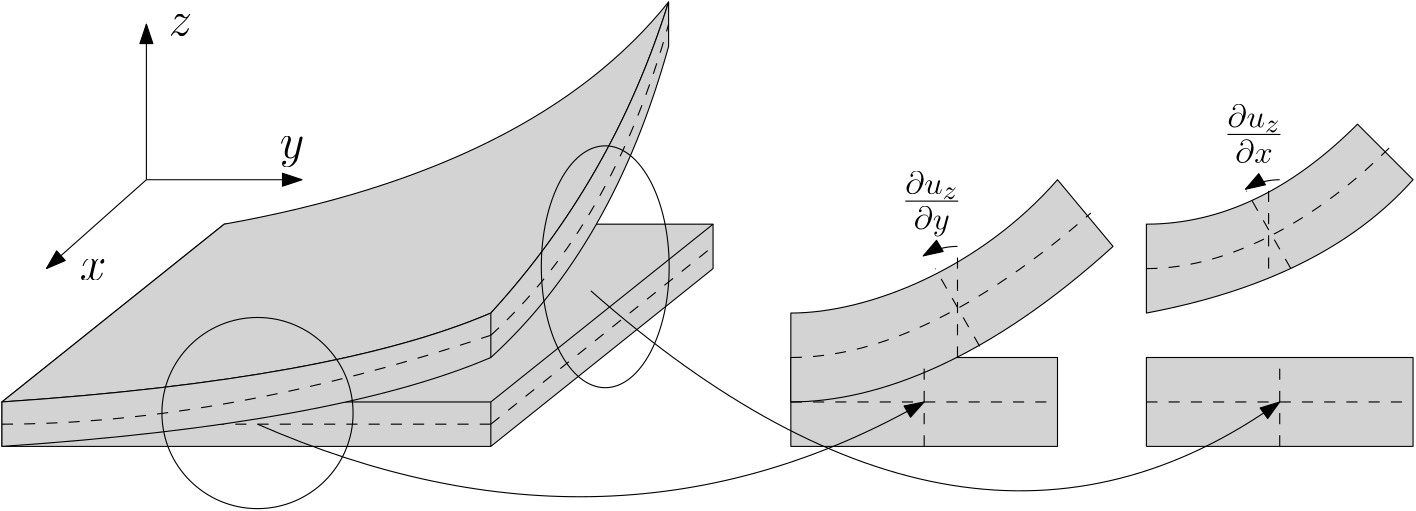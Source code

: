 <?xml version="1.0"?>
<!DOCTYPE ipe SYSTEM "ipe.dtd">
<ipe version="70206" creator="Ipe 7.2.9">
<info created="D:20180330180045" modified="D:20200319141158"/>
<ipestyle name="basic">
<symbol name="arrow/arc(spx)">
<path stroke="sym-stroke" fill="sym-stroke" pen="sym-pen">
0 0 m
-1 0.333 l
-1 -0.333 l
h
</path>
</symbol>
<symbol name="arrow/farc(spx)">
<path stroke="sym-stroke" fill="white" pen="sym-pen">
0 0 m
-1 0.333 l
-1 -0.333 l
h
</path>
</symbol>
<symbol name="arrow/ptarc(spx)">
<path stroke="sym-stroke" fill="sym-stroke" pen="sym-pen">
0 0 m
-1 0.333 l
-0.8 0 l
-1 -0.333 l
h
</path>
</symbol>
<symbol name="arrow/fptarc(spx)">
<path stroke="sym-stroke" fill="white" pen="sym-pen">
0 0 m
-1 0.333 l
-0.8 0 l
-1 -0.333 l
h
</path>
</symbol>
<symbol name="mark/circle(sx)" transformations="translations">
<path fill="sym-stroke">
0.6 0 0 0.6 0 0 e
0.4 0 0 0.4 0 0 e
</path>
</symbol>
<symbol name="mark/disk(sx)" transformations="translations">
<path fill="sym-stroke">
0.6 0 0 0.6 0 0 e
</path>
</symbol>
<symbol name="mark/fdisk(sfx)" transformations="translations">
<group>
<path fill="sym-fill">
0.5 0 0 0.5 0 0 e
</path>
<path fill="sym-stroke" fillrule="eofill">
0.6 0 0 0.6 0 0 e
0.4 0 0 0.4 0 0 e
</path>
</group>
</symbol>
<symbol name="mark/box(sx)" transformations="translations">
<path fill="sym-stroke" fillrule="eofill">
-0.6 -0.6 m
0.6 -0.6 l
0.6 0.6 l
-0.6 0.6 l
h
-0.4 -0.4 m
0.4 -0.4 l
0.4 0.4 l
-0.4 0.4 l
h
</path>
</symbol>
<symbol name="mark/square(sx)" transformations="translations">
<path fill="sym-stroke">
-0.6 -0.6 m
0.6 -0.6 l
0.6 0.6 l
-0.6 0.6 l
h
</path>
</symbol>
<symbol name="mark/fsquare(sfx)" transformations="translations">
<group>
<path fill="sym-fill">
-0.5 -0.5 m
0.5 -0.5 l
0.5 0.5 l
-0.5 0.5 l
h
</path>
<path fill="sym-stroke" fillrule="eofill">
-0.6 -0.6 m
0.6 -0.6 l
0.6 0.6 l
-0.6 0.6 l
h
-0.4 -0.4 m
0.4 -0.4 l
0.4 0.4 l
-0.4 0.4 l
h
</path>
</group>
</symbol>
<symbol name="mark/cross(sx)" transformations="translations">
<group>
<path fill="sym-stroke">
-0.43 -0.57 m
0.57 0.43 l
0.43 0.57 l
-0.57 -0.43 l
h
</path>
<path fill="sym-stroke">
-0.43 0.57 m
0.57 -0.43 l
0.43 -0.57 l
-0.57 0.43 l
h
</path>
</group>
</symbol>
<symbol name="arrow/fnormal(spx)">
<path stroke="sym-stroke" fill="white" pen="sym-pen">
0 0 m
-1 0.333 l
-1 -0.333 l
h
</path>
</symbol>
<symbol name="arrow/pointed(spx)">
<path stroke="sym-stroke" fill="sym-stroke" pen="sym-pen">
0 0 m
-1 0.333 l
-0.8 0 l
-1 -0.333 l
h
</path>
</symbol>
<symbol name="arrow/fpointed(spx)">
<path stroke="sym-stroke" fill="white" pen="sym-pen">
0 0 m
-1 0.333 l
-0.8 0 l
-1 -0.333 l
h
</path>
</symbol>
<symbol name="arrow/linear(spx)">
<path stroke="sym-stroke" pen="sym-pen">
-1 0.333 m
0 0 l
-1 -0.333 l
</path>
</symbol>
<symbol name="arrow/fdouble(spx)">
<path stroke="sym-stroke" fill="white" pen="sym-pen">
0 0 m
-1 0.333 l
-1 -0.333 l
h
-1 0 m
-2 0.333 l
-2 -0.333 l
h
</path>
</symbol>
<symbol name="arrow/double(spx)">
<path stroke="sym-stroke" fill="sym-stroke" pen="sym-pen">
0 0 m
-1 0.333 l
-1 -0.333 l
h
-1 0 m
-2 0.333 l
-2 -0.333 l
h
</path>
</symbol>
<pen name="heavier" value="0.8"/>
<pen name="fat" value="1.2"/>
<pen name="ultrafat" value="2"/>
<symbolsize name="large" value="5"/>
<symbolsize name="small" value="2"/>
<symbolsize name="tiny" value="1.1"/>
<arrowsize name="large" value="10"/>
<arrowsize name="small" value="5"/>
<arrowsize name="tiny" value="3"/>
<color name="red" value="1 0 0"/>
<color name="green" value="0 1 0"/>
<color name="blue" value="0 0 1"/>
<color name="yellow" value="1 1 0"/>
<color name="orange" value="1 0.647 0"/>
<color name="gold" value="1 0.843 0"/>
<color name="purple" value="0.627 0.125 0.941"/>
<color name="gray" value="0.745"/>
<color name="brown" value="0.647 0.165 0.165"/>
<color name="navy" value="0 0 0.502"/>
<color name="pink" value="1 0.753 0.796"/>
<color name="seagreen" value="0.18 0.545 0.341"/>
<color name="turquoise" value="0.251 0.878 0.816"/>
<color name="violet" value="0.933 0.51 0.933"/>
<color name="darkblue" value="0 0 0.545"/>
<color name="darkcyan" value="0 0.545 0.545"/>
<color name="darkgray" value="0.663"/>
<color name="darkgreen" value="0 0.392 0"/>
<color name="darkmagenta" value="0.545 0 0.545"/>
<color name="darkorange" value="1 0.549 0"/>
<color name="darkred" value="0.545 0 0"/>
<color name="lightblue" value="0.678 0.847 0.902"/>
<color name="lightcyan" value="0.878 1 1"/>
<color name="lightgray" value="0.827"/>
<color name="lightgreen" value="0.565 0.933 0.565"/>
<color name="lightyellow" value="1 1 0.878"/>
<dashstyle name="dashed" value="[4] 0"/>
<dashstyle name="dotted" value="[1 3] 0"/>
<dashstyle name="dash dotted" value="[4 2 1 2] 0"/>
<dashstyle name="dash dot dotted" value="[4 2 1 2 1 2] 0"/>
<textsize name="large" value="\large"/>
<textsize name="Large" value="\Large"/>
<textsize name="LARGE" value="\LARGE"/>
<textsize name="huge" value="\huge"/>
<textsize name="Huge" value="\Huge"/>
<textsize name="small" value="\small"/>
<textsize name="footnote" value="\footnotesize"/>
<textsize name="tiny" value="\tiny"/>
<textstyle name="center" begin="\begin{center}" end="\end{center}"/>
<textstyle name="itemize" begin="\begin{itemize}" end="\end{itemize}"/>
<textstyle name="item" begin="\begin{itemize}\item{}" end="\end{itemize}"/>
<gridsize name="4 pts" value="4"/>
<gridsize name="8 pts (~3 mm)" value="8"/>
<gridsize name="16 pts (~6 mm)" value="16"/>
<gridsize name="32 pts (~12 mm)" value="32"/>
<gridsize name="10 pts (~3.5 mm)" value="10"/>
<gridsize name="20 pts (~7 mm)" value="20"/>
<gridsize name="14 pts (~5 mm)" value="14"/>
<gridsize name="28 pts (~10 mm)" value="28"/>
<gridsize name="56 pts (~20 mm)" value="56"/>
<anglesize name="90 deg" value="90"/>
<anglesize name="60 deg" value="60"/>
<anglesize name="45 deg" value="45"/>
<anglesize name="30 deg" value="30"/>
<anglesize name="22.5 deg" value="22.5"/>
<opacity name="10%" value="0.1"/>
<opacity name="30%" value="0.3"/>
<opacity name="50%" value="0.5"/>
<opacity name="75%" value="0.75"/>
<tiling name="falling" angle="-60" step="4" width="1"/>
<tiling name="rising" angle="30" step="4" width="1"/>
</ipestyle>
<page>
<layer name="alpha"/>
<view layers="alpha" active="alpha"/>
<path layer="alpha" matrix="1 0 0 1 -92 0" stroke="black" fill="lightgray">
128 592 m
128 576 l
304 576 l
384 640 l
384 656 l
</path>
<path matrix="1 0 0 1 -92 0" stroke="black" fill="lightgray">
304 592 m
304 576 l
</path>
<path matrix="1 0 0 1 -40 0" stroke="black" arrow="normal/normal">
128 672 m
128 728 l
</path>
<path matrix="1 0 0 1 -40 0" stroke="black" arrow="normal/normal">
128 672 m
184 672 l
</path>
<path matrix="1 0 0 1 -40 0" stroke="black" arrow="normal/normal">
128 672 m
92 640 l
</path>
<text matrix="1 0 0 1 -52 -4" transformations="translations" pos="116 640" stroke="black" type="label" width="9.579" height="7.412" depth="0" valign="baseline" size="LARGE" style="math">x</text>
<text matrix="1 0 0 1 -48 -4" transformations="translations" pos="184 684" stroke="black" type="label" width="8.837" height="7.41" depth="3.35" valign="baseline" size="LARGE" style="math">y</text>
<text matrix="1 0 0 1 -48 0" transformations="translations" pos="144 724" stroke="black" type="label" width="8.598" height="7.412" depth="0" valign="baseline" size="LARGE" style="math">z</text>
<path matrix="1 0 0 1 -32 -128" stroke="black" arrow="normal/normal">
412 776 m
24 0 0 24 412 752 399.652 772.58 a
</path>
<text matrix="1 0 0 1 -32 -132" transformations="translations" pos="392 792" stroke="black" type="label" width="21.453" height="15.072" depth="8.27" valign="baseline" size="LARGE" style="math">\frac{\partial u_z}{\partial y}</text>
<path matrix="1 0 0 1 128 48" stroke="black" fill="lightgray">
320 528 m
416 528 l
416 560 l
320 560 l
320 528 l
</path>
<path matrix="1 0 0 1 128 48" stroke="black" dash="dashed">
368 528 m
368 560 l
368 560 l
</path>
<path matrix="1 0 0 1 120 56" stroke="black" arrow="normal/normal">
376 616 m
24 0 0 24 376 592 363.652 612.58 a
</path>
<text matrix="1 0 0 1 108 48" transformations="translations" pos="368 636" stroke="black" type="label" width="21.453" height="15.077" depth="5.94" valign="baseline" size="LARGE" style="math">\frac{\partial u_z}{\partial x}</text>
<path stroke="black" dash="dashed">
448 592 m
544 592 l
</path>
<path stroke="black" dash="dashed">
212 584 m
292 648 l
</path>
<path stroke="black" dash="dashed">
212 584 m
36 584 l
</path>
<path stroke="black" fill="lightgray">
36 592 m
212 592 l
292 656 l
116 656 l
h
</path>
<path matrix="1 0 0 1 -32 192" stroke="black" fill="lightgray">
148 464 m
260 484
308 544 c
288 480
244 432 c
188 408
68 400 c
h
</path>
<path matrix="1 0 0 1 -32 192" stroke="black" fill="lightgray">
68 384 m
188 392
244 416 c
288 456
308 528 c
308 544 l
288 480
244 432 c
188 408
68 400 c
h
</path>
<path stroke="black">
212 608 m
212 624 l
212 624 l
</path>
<path stroke="black" dash="dashed">
36 584 m
116 584
212 616 c
</path>
<path matrix="1 0 0 1 0 8" stroke="black" dash="dashed">
212 608 m
256 648
276 720 c
</path>
<path stroke="black" fill="lightgray">
320 576 m
416 576 l
416 608 l
320 608 l
h
</path>
<path stroke="black" fill="lightgray">
320 624 m
348 624
388 640
416 672 c
436 648 l
392 608
352 592
320 592 c
h
</path>
<path matrix="1 0 0 1 -32 -128" stroke="black" dash="dashed">
400 704 m
400 736 l
</path>
<path stroke="black" dash="dashed">
320 592 m
416 592 l
</path>
<path matrix="1 0 0 1 -32 -128" stroke="black" dash="dashed">
420 740 m
404 768 l
</path>
<path matrix="1 0 0 1 -32 -128" stroke="black" dash="dashed">
412 772 m
412 736 l
</path>
<path stroke="black" dash="dashed">
320 608 m
368 608
428 660 c
</path>
<path matrix="0.572444 0 0 1.08299 152.437 120.829" stroke="black">
40.1995 0 0 40.1995 176 480 e
</path>
<path matrix="1 0 0 1 0 4" stroke="black">
34.4093 0 0 34.4093 128 584 e
</path>
<path stroke="black" fill="lightgray">
448 624 m
448 656 l
488 656
524 692 c
544 672 l
512 636
448 624 c
h
</path>
<path matrix="1 0 0 1 116 60" stroke="black" dash="dashed">
376 608 m
376 576 l
</path>
<path matrix="1 0 0 1 116 60" stroke="black" dash="dashed">
384 580 m
368 608 l
</path>
<path stroke="black" dash="dashed">
448 640 m
480 640
512 660
536 684 c
</path>
<path stroke="black" arrow="normal/normal">
248 632 m
384 512
496 592 c
</path>
<path stroke="black" arrow="normal/normal">
128 584 m
256 528
368 592 c
</path>
</page>
</ipe>
